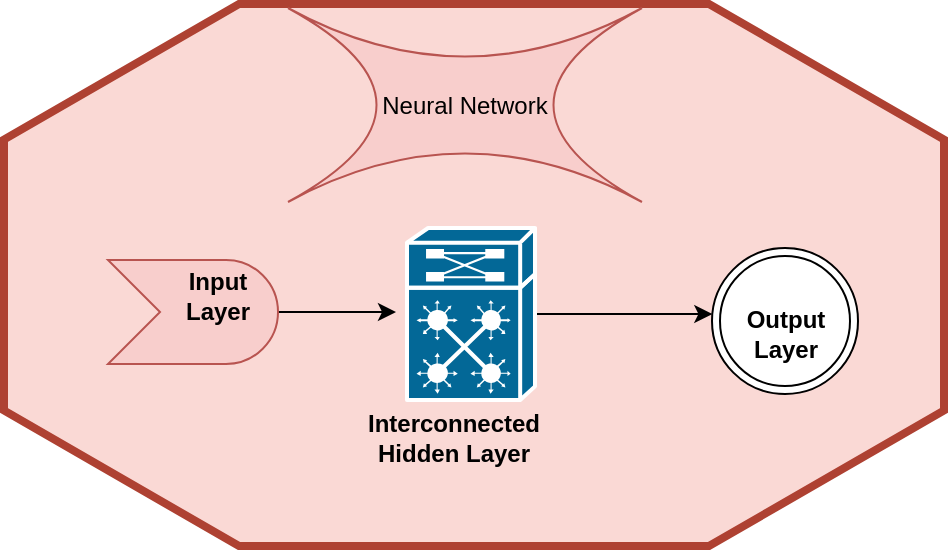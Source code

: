 <mxfile version="26.1.0">
  <diagram name="Page-1" id="i0fnP8ojMhyWo2R27zpF">
    <mxGraphModel dx="1050" dy="557" grid="0" gridSize="10" guides="1" tooltips="1" connect="1" arrows="1" fold="1" page="1" pageScale="1" pageWidth="850" pageHeight="1100" math="0" shadow="0">
      <root>
        <mxCell id="0" />
        <mxCell id="1" parent="0" />
        <mxCell id="Oa-qdbQ1Z7-Jyvj8XH5W-21" value="" style="verticalLabelPosition=bottom;verticalAlign=top;html=1;shape=mxgraph.basic.polygon;polyCoords=[[0.25,0],[0.75,0],[1,0.25],[1,0.75],[0.75,1],[0.25,1],[0,0.75],[0,0.25]];polyline=0;fillColor=#fad9d5;strokeColor=#ae4132;strokeWidth=4;" parent="1" vertex="1">
          <mxGeometry x="122" y="563" width="470" height="271" as="geometry" />
        </mxCell>
        <mxCell id="Oa-qdbQ1Z7-Jyvj8XH5W-23" value="Neural Network" style="shape=switch;whiteSpace=wrap;html=1;fillColor=#f8cecc;strokeColor=#b85450;" parent="1" vertex="1">
          <mxGeometry x="264" y="565" width="177" height="97" as="geometry" />
        </mxCell>
        <mxCell id="Oa-qdbQ1Z7-Jyvj8XH5W-25" value="" style="ellipse;shape=doubleEllipse;whiteSpace=wrap;html=1;aspect=fixed;" parent="1" vertex="1">
          <mxGeometry x="476" y="685" width="73" height="73" as="geometry" />
        </mxCell>
        <mxCell id="Oa-qdbQ1Z7-Jyvj8XH5W-32" value="" style="edgeStyle=orthogonalEdgeStyle;rounded=0;orthogonalLoop=1;jettySize=auto;html=1;" parent="1" source="Oa-qdbQ1Z7-Jyvj8XH5W-27" target="Oa-qdbQ1Z7-Jyvj8XH5W-25" edge="1">
          <mxGeometry relative="1" as="geometry">
            <Array as="points">
              <mxPoint x="435" y="718" />
              <mxPoint x="435" y="718" />
            </Array>
          </mxGeometry>
        </mxCell>
        <mxCell id="Oa-qdbQ1Z7-Jyvj8XH5W-27" value="" style="shape=mxgraph.cisco.switches.virtual_layer_switch;html=1;pointerEvents=1;dashed=0;fillColor=#036897;strokeColor=#ffffff;strokeWidth=2;verticalLabelPosition=bottom;verticalAlign=top;align=center;outlineConnect=0;" parent="1" vertex="1">
          <mxGeometry x="323.5" y="675" width="64" height="86" as="geometry" />
        </mxCell>
        <mxCell id="Oa-qdbQ1Z7-Jyvj8XH5W-31" value="" style="edgeStyle=orthogonalEdgeStyle;rounded=0;orthogonalLoop=1;jettySize=auto;html=1;" parent="1" source="Oa-qdbQ1Z7-Jyvj8XH5W-29" edge="1">
          <mxGeometry relative="1" as="geometry">
            <mxPoint x="318" y="717" as="targetPoint" />
          </mxGeometry>
        </mxCell>
        <mxCell id="Oa-qdbQ1Z7-Jyvj8XH5W-29" value="" style="html=1;outlineConnect=0;whiteSpace=wrap;fillColor=#f8cecc;shape=mxgraph.archimate3.event;strokeColor=#b85450;" parent="1" vertex="1">
          <mxGeometry x="174" y="691" width="85" height="52" as="geometry" />
        </mxCell>
        <mxCell id="Oa-qdbQ1Z7-Jyvj8XH5W-35" value="&lt;div&gt;&lt;br&gt;&lt;/div&gt;&lt;div&gt;&lt;br&gt;&lt;/div&gt;&lt;div&gt;&lt;br&gt;&lt;/div&gt;&lt;div&gt;&lt;br&gt;&lt;/div&gt;&lt;div&gt;&lt;br&gt;&lt;/div&gt;&lt;div&gt;&lt;br&gt;&lt;/div&gt;&lt;div&gt;&lt;br&gt;&lt;/div&gt;&lt;div&gt;&lt;br&gt;&lt;/div&gt;&lt;div&gt;&lt;br&gt;&lt;/div&gt;&lt;div&gt;&lt;br&gt;&lt;/div&gt;&lt;div&gt;&lt;br&gt;&lt;/div&gt;&lt;div&gt;&lt;br&gt;&lt;/div&gt;&lt;div&gt;&lt;br&gt;&lt;/div&gt;&lt;div&gt;&lt;br&gt;&lt;/div&gt;&lt;div&gt;&lt;br&gt;&lt;/div&gt;&lt;div&gt;&lt;br&gt;&lt;/div&gt;" style="text;html=1;align=center;verticalAlign=middle;whiteSpace=wrap;rounded=0;" parent="1" vertex="1">
          <mxGeometry x="199" y="694" width="60" height="30" as="geometry" />
        </mxCell>
        <mxCell id="Oa-qdbQ1Z7-Jyvj8XH5W-37" value="&lt;b&gt;Input Layer&lt;/b&gt;" style="text;html=1;align=center;verticalAlign=middle;whiteSpace=wrap;rounded=0;" parent="1" vertex="1">
          <mxGeometry x="199" y="694" width="60" height="30" as="geometry" />
        </mxCell>
        <mxCell id="Oa-qdbQ1Z7-Jyvj8XH5W-38" value="&lt;b&gt;Interconnected Hidden Layer&lt;/b&gt;" style="text;html=1;align=center;verticalAlign=middle;whiteSpace=wrap;rounded=0;" parent="1" vertex="1">
          <mxGeometry x="317" y="765" width="60" height="30" as="geometry" />
        </mxCell>
        <mxCell id="Oa-qdbQ1Z7-Jyvj8XH5W-39" value="&lt;b&gt;Output Layer&lt;/b&gt;" style="text;html=1;align=center;verticalAlign=middle;whiteSpace=wrap;rounded=0;" parent="1" vertex="1">
          <mxGeometry x="482.5" y="713" width="60" height="30" as="geometry" />
        </mxCell>
      </root>
    </mxGraphModel>
  </diagram>
</mxfile>
